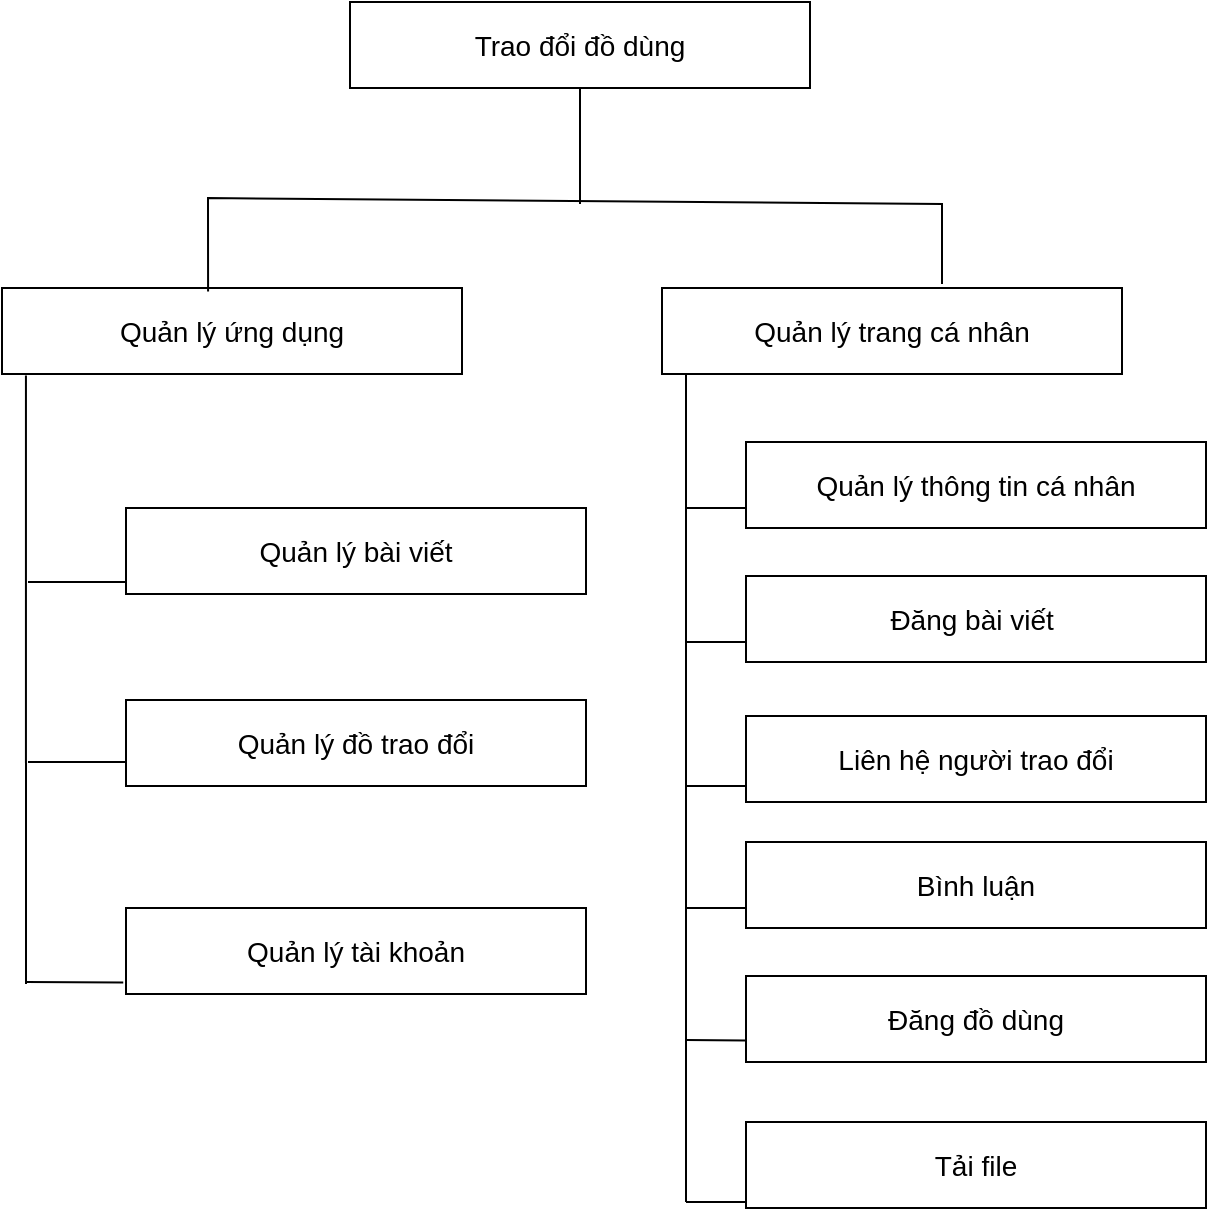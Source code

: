 <mxfile version="24.3.1" type="device" pages="3">
  <diagram name="Sơ đồ chức năng" id="N4-B8Kz1_A8M4TyFG00g">
    <mxGraphModel dx="1426" dy="751" grid="0" gridSize="10" guides="1" tooltips="1" connect="1" arrows="1" fold="1" page="1" pageScale="1" pageWidth="3300" pageHeight="4681" math="0" shadow="0">
      <root>
        <mxCell id="0" />
        <mxCell id="1" parent="0" />
        <mxCell id="Q0Bqyt454GOkTrqZ_I3S-1" value="&lt;font style=&quot;font-size: 14px;&quot;&gt;Trao đổi đồ dùng&lt;/font&gt;" style="rounded=0;whiteSpace=wrap;html=1;" vertex="1" parent="1">
          <mxGeometry x="1212" y="270" width="230" height="43" as="geometry" />
        </mxCell>
        <mxCell id="Q0Bqyt454GOkTrqZ_I3S-2" value="&lt;font style=&quot;font-size: 14px;&quot;&gt;Quản lý ứng dụng&lt;/font&gt;" style="rounded=0;whiteSpace=wrap;html=1;" vertex="1" parent="1">
          <mxGeometry x="1038" y="413" width="230" height="43" as="geometry" />
        </mxCell>
        <mxCell id="Q0Bqyt454GOkTrqZ_I3S-3" value="&lt;font style=&quot;font-size: 14px;&quot;&gt;Quản lý trang cá nhân&lt;/font&gt;" style="rounded=0;whiteSpace=wrap;html=1;" vertex="1" parent="1">
          <mxGeometry x="1368" y="413" width="230" height="43" as="geometry" />
        </mxCell>
        <mxCell id="Q0Bqyt454GOkTrqZ_I3S-5" value="" style="endArrow=none;html=1;rounded=0;exitX=0.448;exitY=0.042;exitDx=0;exitDy=0;exitPerimeter=0;" edge="1" parent="1" source="Q0Bqyt454GOkTrqZ_I3S-2">
          <mxGeometry width="50" height="50" relative="1" as="geometry">
            <mxPoint x="1161" y="368" as="sourcePoint" />
            <mxPoint x="1508" y="411" as="targetPoint" />
            <Array as="points">
              <mxPoint x="1141" y="368" />
              <mxPoint x="1508" y="371" />
            </Array>
          </mxGeometry>
        </mxCell>
        <mxCell id="Q0Bqyt454GOkTrqZ_I3S-6" value="" style="endArrow=none;html=1;rounded=0;entryX=0.5;entryY=1;entryDx=0;entryDy=0;" edge="1" parent="1" target="Q0Bqyt454GOkTrqZ_I3S-1">
          <mxGeometry width="50" height="50" relative="1" as="geometry">
            <mxPoint x="1327" y="371" as="sourcePoint" />
            <mxPoint x="1299" y="539" as="targetPoint" />
          </mxGeometry>
        </mxCell>
        <mxCell id="Q0Bqyt454GOkTrqZ_I3S-7" value="" style="endArrow=none;html=1;rounded=0;entryX=0.052;entryY=1.017;entryDx=0;entryDy=0;entryPerimeter=0;" edge="1" parent="1" target="Q0Bqyt454GOkTrqZ_I3S-2">
          <mxGeometry width="50" height="50" relative="1" as="geometry">
            <mxPoint x="1050" y="761" as="sourcePoint" />
            <mxPoint x="1101" y="609" as="targetPoint" />
          </mxGeometry>
        </mxCell>
        <mxCell id="Q0Bqyt454GOkTrqZ_I3S-8" value="&lt;span style=&quot;font-size: 14px;&quot;&gt;Đăng đồ dùng&lt;/span&gt;" style="rounded=0;whiteSpace=wrap;html=1;" vertex="1" parent="1">
          <mxGeometry x="1410" y="757" width="230" height="43" as="geometry" />
        </mxCell>
        <mxCell id="Q0Bqyt454GOkTrqZ_I3S-9" value="&lt;font style=&quot;font-size: 14px;&quot;&gt;Quản lý tài khoản&lt;/font&gt;" style="rounded=0;whiteSpace=wrap;html=1;" vertex="1" parent="1">
          <mxGeometry x="1100" y="723" width="230" height="43" as="geometry" />
        </mxCell>
        <mxCell id="Q0Bqyt454GOkTrqZ_I3S-10" value="&lt;font style=&quot;font-size: 14px;&quot;&gt;Quản lý đồ trao đổi&lt;/font&gt;" style="rounded=0;whiteSpace=wrap;html=1;" vertex="1" parent="1">
          <mxGeometry x="1100" y="619" width="230" height="43" as="geometry" />
        </mxCell>
        <mxCell id="Q0Bqyt454GOkTrqZ_I3S-11" value="&lt;font style=&quot;font-size: 14px;&quot;&gt;Quản lý bài viết&lt;/font&gt;" style="rounded=0;whiteSpace=wrap;html=1;" vertex="1" parent="1">
          <mxGeometry x="1100" y="523" width="230" height="43" as="geometry" />
        </mxCell>
        <mxCell id="Q0Bqyt454GOkTrqZ_I3S-12" value="" style="endArrow=none;html=1;rounded=0;entryX=-0.006;entryY=0.865;entryDx=0;entryDy=0;entryPerimeter=0;" edge="1" parent="1" target="Q0Bqyt454GOkTrqZ_I3S-9">
          <mxGeometry width="50" height="50" relative="1" as="geometry">
            <mxPoint x="1050" y="760" as="sourcePoint" />
            <mxPoint x="1085" y="759" as="targetPoint" />
          </mxGeometry>
        </mxCell>
        <mxCell id="Q0Bqyt454GOkTrqZ_I3S-13" value="" style="endArrow=none;html=1;rounded=0;entryX=-0.006;entryY=0.865;entryDx=0;entryDy=0;entryPerimeter=0;" edge="1" parent="1">
          <mxGeometry width="50" height="50" relative="1" as="geometry">
            <mxPoint x="1051" y="650" as="sourcePoint" />
            <mxPoint x="1100" y="650" as="targetPoint" />
          </mxGeometry>
        </mxCell>
        <mxCell id="Q0Bqyt454GOkTrqZ_I3S-14" value="" style="endArrow=none;html=1;rounded=0;entryX=-0.006;entryY=0.865;entryDx=0;entryDy=0;entryPerimeter=0;" edge="1" parent="1">
          <mxGeometry width="50" height="50" relative="1" as="geometry">
            <mxPoint x="1051" y="560" as="sourcePoint" />
            <mxPoint x="1100" y="560" as="targetPoint" />
          </mxGeometry>
        </mxCell>
        <mxCell id="Q0Bqyt454GOkTrqZ_I3S-18" value="&lt;span style=&quot;font-size: 14px;&quot;&gt;Đăng bài viết&amp;nbsp;&lt;/span&gt;" style="rounded=0;whiteSpace=wrap;html=1;" vertex="1" parent="1">
          <mxGeometry x="1410" y="557" width="230" height="43" as="geometry" />
        </mxCell>
        <mxCell id="Q0Bqyt454GOkTrqZ_I3S-19" value="&lt;span style=&quot;font-size: 14px;&quot;&gt;Liên hệ người trao đổi&lt;/span&gt;" style="rounded=0;whiteSpace=wrap;html=1;" vertex="1" parent="1">
          <mxGeometry x="1410" y="627" width="230" height="43" as="geometry" />
        </mxCell>
        <mxCell id="Q0Bqyt454GOkTrqZ_I3S-20" value="&lt;span style=&quot;font-size: 14px;&quot;&gt;Bình luận&lt;/span&gt;" style="rounded=0;whiteSpace=wrap;html=1;" vertex="1" parent="1">
          <mxGeometry x="1410" y="690" width="230" height="43" as="geometry" />
        </mxCell>
        <mxCell id="Q0Bqyt454GOkTrqZ_I3S-22" value="&lt;span style=&quot;font-size: 14px;&quot;&gt;Quản lý thông tin cá nhân&lt;/span&gt;" style="rounded=0;whiteSpace=wrap;html=1;" vertex="1" parent="1">
          <mxGeometry x="1410" y="490" width="230" height="43" as="geometry" />
        </mxCell>
        <mxCell id="Q0Bqyt454GOkTrqZ_I3S-23" value="" style="endArrow=none;html=1;rounded=0;entryX=0.052;entryY=1.017;entryDx=0;entryDy=0;entryPerimeter=0;" edge="1" parent="1">
          <mxGeometry width="50" height="50" relative="1" as="geometry">
            <mxPoint x="1380" y="870" as="sourcePoint" />
            <mxPoint x="1380" y="456" as="targetPoint" />
          </mxGeometry>
        </mxCell>
        <mxCell id="Q0Bqyt454GOkTrqZ_I3S-24" value="" style="endArrow=none;html=1;rounded=0;entryX=0;entryY=0.75;entryDx=0;entryDy=0;" edge="1" parent="1" target="Q0Bqyt454GOkTrqZ_I3S-8">
          <mxGeometry width="50" height="50" relative="1" as="geometry">
            <mxPoint x="1380" y="789" as="sourcePoint" />
            <mxPoint x="1400" y="810" as="targetPoint" />
          </mxGeometry>
        </mxCell>
        <mxCell id="Q0Bqyt454GOkTrqZ_I3S-25" value="" style="endArrow=none;html=1;rounded=0;entryX=0;entryY=0.75;entryDx=0;entryDy=0;" edge="1" parent="1">
          <mxGeometry width="50" height="50" relative="1" as="geometry">
            <mxPoint x="1380" y="723" as="sourcePoint" />
            <mxPoint x="1410" y="723" as="targetPoint" />
          </mxGeometry>
        </mxCell>
        <mxCell id="Q0Bqyt454GOkTrqZ_I3S-26" value="" style="endArrow=none;html=1;rounded=0;entryX=0;entryY=0.75;entryDx=0;entryDy=0;" edge="1" parent="1">
          <mxGeometry width="50" height="50" relative="1" as="geometry">
            <mxPoint x="1380" y="662" as="sourcePoint" />
            <mxPoint x="1410" y="662" as="targetPoint" />
          </mxGeometry>
        </mxCell>
        <mxCell id="Q0Bqyt454GOkTrqZ_I3S-28" value="" style="endArrow=none;html=1;rounded=0;entryX=0;entryY=0.75;entryDx=0;entryDy=0;" edge="1" parent="1">
          <mxGeometry width="50" height="50" relative="1" as="geometry">
            <mxPoint x="1380" y="590" as="sourcePoint" />
            <mxPoint x="1410" y="590" as="targetPoint" />
          </mxGeometry>
        </mxCell>
        <mxCell id="Q0Bqyt454GOkTrqZ_I3S-29" value="" style="endArrow=none;html=1;rounded=0;entryX=0;entryY=0.75;entryDx=0;entryDy=0;" edge="1" parent="1">
          <mxGeometry width="50" height="50" relative="1" as="geometry">
            <mxPoint x="1380" y="523" as="sourcePoint" />
            <mxPoint x="1410" y="523" as="targetPoint" />
          </mxGeometry>
        </mxCell>
        <mxCell id="Q0Bqyt454GOkTrqZ_I3S-30" value="&lt;span style=&quot;font-size: 14px;&quot;&gt;Tải file&lt;/span&gt;" style="rounded=0;whiteSpace=wrap;html=1;" vertex="1" parent="1">
          <mxGeometry x="1410" y="830" width="230" height="43" as="geometry" />
        </mxCell>
        <mxCell id="Q0Bqyt454GOkTrqZ_I3S-31" value="" style="endArrow=none;html=1;rounded=0;entryX=0;entryY=0.75;entryDx=0;entryDy=0;" edge="1" parent="1">
          <mxGeometry width="50" height="50" relative="1" as="geometry">
            <mxPoint x="1380" y="870" as="sourcePoint" />
            <mxPoint x="1410" y="870" as="targetPoint" />
          </mxGeometry>
        </mxCell>
      </root>
    </mxGraphModel>
  </diagram>
  <diagram id="LTEr4P15igygeIiwE7iu" name="UC tổng quát">
    <mxGraphModel dx="2593" dy="1365" grid="0" gridSize="10" guides="1" tooltips="1" connect="1" arrows="1" fold="1" page="1" pageScale="1" pageWidth="3300" pageHeight="4681" math="0" shadow="0">
      <root>
        <mxCell id="0" />
        <mxCell id="1" parent="0" />
        <mxCell id="wFhhsle9AFdPyiB24ag--1" value="" style="rounded=0;whiteSpace=wrap;html=1;" vertex="1" parent="1">
          <mxGeometry x="446" y="209" width="731" height="577" as="geometry" />
        </mxCell>
        <mxCell id="wFhhsle9AFdPyiB24ag--2" value="&lt;font style=&quot;font-size: 14px;&quot;&gt;Trao đổi đồ dùng cũ&lt;/font&gt;" style="text;html=1;align=center;verticalAlign=middle;whiteSpace=wrap;rounded=0;" vertex="1" parent="1">
          <mxGeometry x="739" y="221" width="145" height="30" as="geometry" />
        </mxCell>
        <mxCell id="wFhhsle9AFdPyiB24ag--3" value="Admin" style="shape=umlActor;verticalLabelPosition=bottom;verticalAlign=top;html=1;outlineConnect=0;" vertex="1" parent="1">
          <mxGeometry x="311" y="350" width="30" height="60" as="geometry" />
        </mxCell>
        <mxCell id="wFhhsle9AFdPyiB24ag--4" value="Người dùng" style="shape=umlActor;verticalLabelPosition=bottom;verticalAlign=top;html=1;outlineConnect=0;" vertex="1" parent="1">
          <mxGeometry x="1289" y="368" width="30" height="60" as="geometry" />
        </mxCell>
        <mxCell id="wFhhsle9AFdPyiB24ag--8" value="" style="endArrow=classic;html=1;rounded=0;" edge="1" parent="1" target="wFhhsle9AFdPyiB24ag--9">
          <mxGeometry width="50" height="50" relative="1" as="geometry">
            <mxPoint x="324" y="390" as="sourcePoint" />
            <mxPoint x="759" y="391" as="targetPoint" />
          </mxGeometry>
        </mxCell>
        <mxCell id="wFhhsle9AFdPyiB24ag--9" value="Quản lý bài viết" style="ellipse;whiteSpace=wrap;html=1;" vertex="1" parent="1">
          <mxGeometry x="520" y="290" width="110" height="53" as="geometry" />
        </mxCell>
        <mxCell id="wFhhsle9AFdPyiB24ag--10" value="" style="endArrow=classic;html=1;rounded=0;" edge="1" parent="1" target="wFhhsle9AFdPyiB24ag--11">
          <mxGeometry width="50" height="50" relative="1" as="geometry">
            <mxPoint x="328" y="390" as="sourcePoint" />
            <mxPoint x="759" y="460" as="targetPoint" />
          </mxGeometry>
        </mxCell>
        <mxCell id="wFhhsle9AFdPyiB24ag--11" value="Quản lý trao đổi" style="ellipse;whiteSpace=wrap;html=1;" vertex="1" parent="1">
          <mxGeometry x="517" y="392" width="110" height="53" as="geometry" />
        </mxCell>
        <mxCell id="wFhhsle9AFdPyiB24ag--12" value="" style="endArrow=classic;html=1;rounded=0;" edge="1" parent="1" target="wFhhsle9AFdPyiB24ag--13">
          <mxGeometry width="50" height="50" relative="1" as="geometry">
            <mxPoint x="326" y="390" as="sourcePoint" />
            <mxPoint x="759" y="534" as="targetPoint" />
          </mxGeometry>
        </mxCell>
        <mxCell id="wFhhsle9AFdPyiB24ag--13" value="Quản lý tài khoản" style="ellipse;whiteSpace=wrap;html=1;" vertex="1" parent="1">
          <mxGeometry x="505" y="498" width="110" height="53" as="geometry" />
        </mxCell>
        <mxCell id="wFhhsle9AFdPyiB24ag--14" value="" style="endArrow=classic;html=1;rounded=0;" edge="1" parent="1" target="wFhhsle9AFdPyiB24ag--15">
          <mxGeometry width="50" height="50" relative="1" as="geometry">
            <mxPoint x="1302" y="408" as="sourcePoint" />
            <mxPoint x="1137" y="492" as="targetPoint" />
          </mxGeometry>
        </mxCell>
        <mxCell id="wFhhsle9AFdPyiB24ag--15" value="Quản lý thông tin cá nhân" style="ellipse;whiteSpace=wrap;html=1;" vertex="1" parent="1">
          <mxGeometry x="963" y="239" width="120" height="80" as="geometry" />
        </mxCell>
        <mxCell id="wFhhsle9AFdPyiB24ag--16" value="" style="endArrow=classic;html=1;rounded=0;" edge="1" parent="1" target="wFhhsle9AFdPyiB24ag--17">
          <mxGeometry width="50" height="50" relative="1" as="geometry">
            <mxPoint x="1303" y="406" as="sourcePoint" />
            <mxPoint x="1137" y="585" as="targetPoint" />
          </mxGeometry>
        </mxCell>
        <mxCell id="wFhhsle9AFdPyiB24ag--17" value="Đăng bài viết" style="ellipse;whiteSpace=wrap;html=1;" vertex="1" parent="1">
          <mxGeometry x="870" y="323" width="120" height="80" as="geometry" />
        </mxCell>
        <mxCell id="wFhhsle9AFdPyiB24ag--18" value="" style="endArrow=classic;html=1;rounded=0;" edge="1" parent="1" target="wFhhsle9AFdPyiB24ag--19">
          <mxGeometry width="50" height="50" relative="1" as="geometry">
            <mxPoint x="1304" y="406" as="sourcePoint" />
            <mxPoint x="1121" y="674" as="targetPoint" />
          </mxGeometry>
        </mxCell>
        <mxCell id="wFhhsle9AFdPyiB24ag--19" value="Liên hệ người dùng" style="ellipse;whiteSpace=wrap;html=1;" vertex="1" parent="1">
          <mxGeometry x="854" y="412" width="120" height="80" as="geometry" />
        </mxCell>
        <mxCell id="wFhhsle9AFdPyiB24ag--20" value="" style="endArrow=classic;html=1;rounded=0;" edge="1" parent="1" target="wFhhsle9AFdPyiB24ag--21">
          <mxGeometry width="50" height="50" relative="1" as="geometry">
            <mxPoint x="1304" y="408" as="sourcePoint" />
            <mxPoint x="1031" y="736" as="targetPoint" />
          </mxGeometry>
        </mxCell>
        <mxCell id="wFhhsle9AFdPyiB24ag--21" value="Bình luận" style="ellipse;whiteSpace=wrap;html=1;" vertex="1" parent="1">
          <mxGeometry x="764" y="474" width="120" height="80" as="geometry" />
        </mxCell>
        <mxCell id="wFhhsle9AFdPyiB24ag--22" value="" style="endArrow=classic;html=1;rounded=0;" edge="1" parent="1" target="wFhhsle9AFdPyiB24ag--23">
          <mxGeometry width="50" height="50" relative="1" as="geometry">
            <mxPoint x="1305" y="408" as="sourcePoint" />
            <mxPoint x="1031" y="824" as="targetPoint" />
          </mxGeometry>
        </mxCell>
        <mxCell id="wFhhsle9AFdPyiB24ag--23" value="Đăng đồ dùng" style="ellipse;whiteSpace=wrap;html=1;" vertex="1" parent="1">
          <mxGeometry x="764" y="562" width="120" height="80" as="geometry" />
        </mxCell>
        <mxCell id="wFhhsle9AFdPyiB24ag--24" value="" style="endArrow=classic;html=1;rounded=0;" edge="1" parent="1" target="wFhhsle9AFdPyiB24ag--25">
          <mxGeometry width="50" height="50" relative="1" as="geometry">
            <mxPoint x="1306" y="407" as="sourcePoint" />
            <mxPoint x="1039" y="908" as="targetPoint" />
          </mxGeometry>
        </mxCell>
        <mxCell id="wFhhsle9AFdPyiB24ag--25" value="Tải file" style="ellipse;whiteSpace=wrap;html=1;" vertex="1" parent="1">
          <mxGeometry x="772" y="646" width="120" height="80" as="geometry" />
        </mxCell>
      </root>
    </mxGraphModel>
  </diagram>
  <diagram id="pigeZgggYzeobmeaJznf" name="UC Admin">
    <mxGraphModel dx="1426" dy="751" grid="0" gridSize="10" guides="1" tooltips="1" connect="1" arrows="1" fold="1" page="1" pageScale="1" pageWidth="3300" pageHeight="4681" math="0" shadow="0">
      <root>
        <mxCell id="0" />
        <mxCell id="1" parent="0" />
        <mxCell id="wSGF9tpZfV21PrZ5lbrd-1" value="" style="rounded=0;whiteSpace=wrap;html=1;" vertex="1" parent="1">
          <mxGeometry x="446" y="209" width="581" height="420" as="geometry" />
        </mxCell>
        <mxCell id="wSGF9tpZfV21PrZ5lbrd-2" value="&lt;font style=&quot;font-size: 14px;&quot;&gt;Trao đổi đồ dùng cũ&lt;/font&gt;" style="text;html=1;align=center;verticalAlign=middle;whiteSpace=wrap;rounded=0;" vertex="1" parent="1">
          <mxGeometry x="664" y="223" width="145" height="30" as="geometry" />
        </mxCell>
        <mxCell id="wSGF9tpZfV21PrZ5lbrd-3" value="Admin" style="shape=umlActor;verticalLabelPosition=bottom;verticalAlign=top;html=1;outlineConnect=0;" vertex="1" parent="1">
          <mxGeometry x="311" y="350" width="30" height="60" as="geometry" />
        </mxCell>
        <mxCell id="wSGF9tpZfV21PrZ5lbrd-5" value="" style="endArrow=classic;html=1;rounded=0;" edge="1" parent="1" target="wSGF9tpZfV21PrZ5lbrd-6">
          <mxGeometry width="50" height="50" relative="1" as="geometry">
            <mxPoint x="324" y="390" as="sourcePoint" />
            <mxPoint x="759" y="391" as="targetPoint" />
          </mxGeometry>
        </mxCell>
        <mxCell id="wSGF9tpZfV21PrZ5lbrd-6" value="Quản lý bài viết" style="ellipse;whiteSpace=wrap;html=1;" vertex="1" parent="1">
          <mxGeometry x="520" y="290" width="110" height="53" as="geometry" />
        </mxCell>
        <mxCell id="wSGF9tpZfV21PrZ5lbrd-7" value="" style="endArrow=classic;html=1;rounded=0;" edge="1" parent="1" target="wSGF9tpZfV21PrZ5lbrd-8">
          <mxGeometry width="50" height="50" relative="1" as="geometry">
            <mxPoint x="328" y="390" as="sourcePoint" />
            <mxPoint x="759" y="460" as="targetPoint" />
          </mxGeometry>
        </mxCell>
        <mxCell id="wSGF9tpZfV21PrZ5lbrd-8" value="Quản lý trao đổi" style="ellipse;whiteSpace=wrap;html=1;" vertex="1" parent="1">
          <mxGeometry x="517" y="392" width="110" height="53" as="geometry" />
        </mxCell>
        <mxCell id="wSGF9tpZfV21PrZ5lbrd-9" value="" style="endArrow=classic;html=1;rounded=0;" edge="1" parent="1" target="wSGF9tpZfV21PrZ5lbrd-10">
          <mxGeometry width="50" height="50" relative="1" as="geometry">
            <mxPoint x="326" y="390" as="sourcePoint" />
            <mxPoint x="759" y="534" as="targetPoint" />
          </mxGeometry>
        </mxCell>
        <mxCell id="wSGF9tpZfV21PrZ5lbrd-10" value="Quản lý tài khoản" style="ellipse;whiteSpace=wrap;html=1;" vertex="1" parent="1">
          <mxGeometry x="505" y="498" width="110" height="53" as="geometry" />
        </mxCell>
      </root>
    </mxGraphModel>
  </diagram>
</mxfile>
